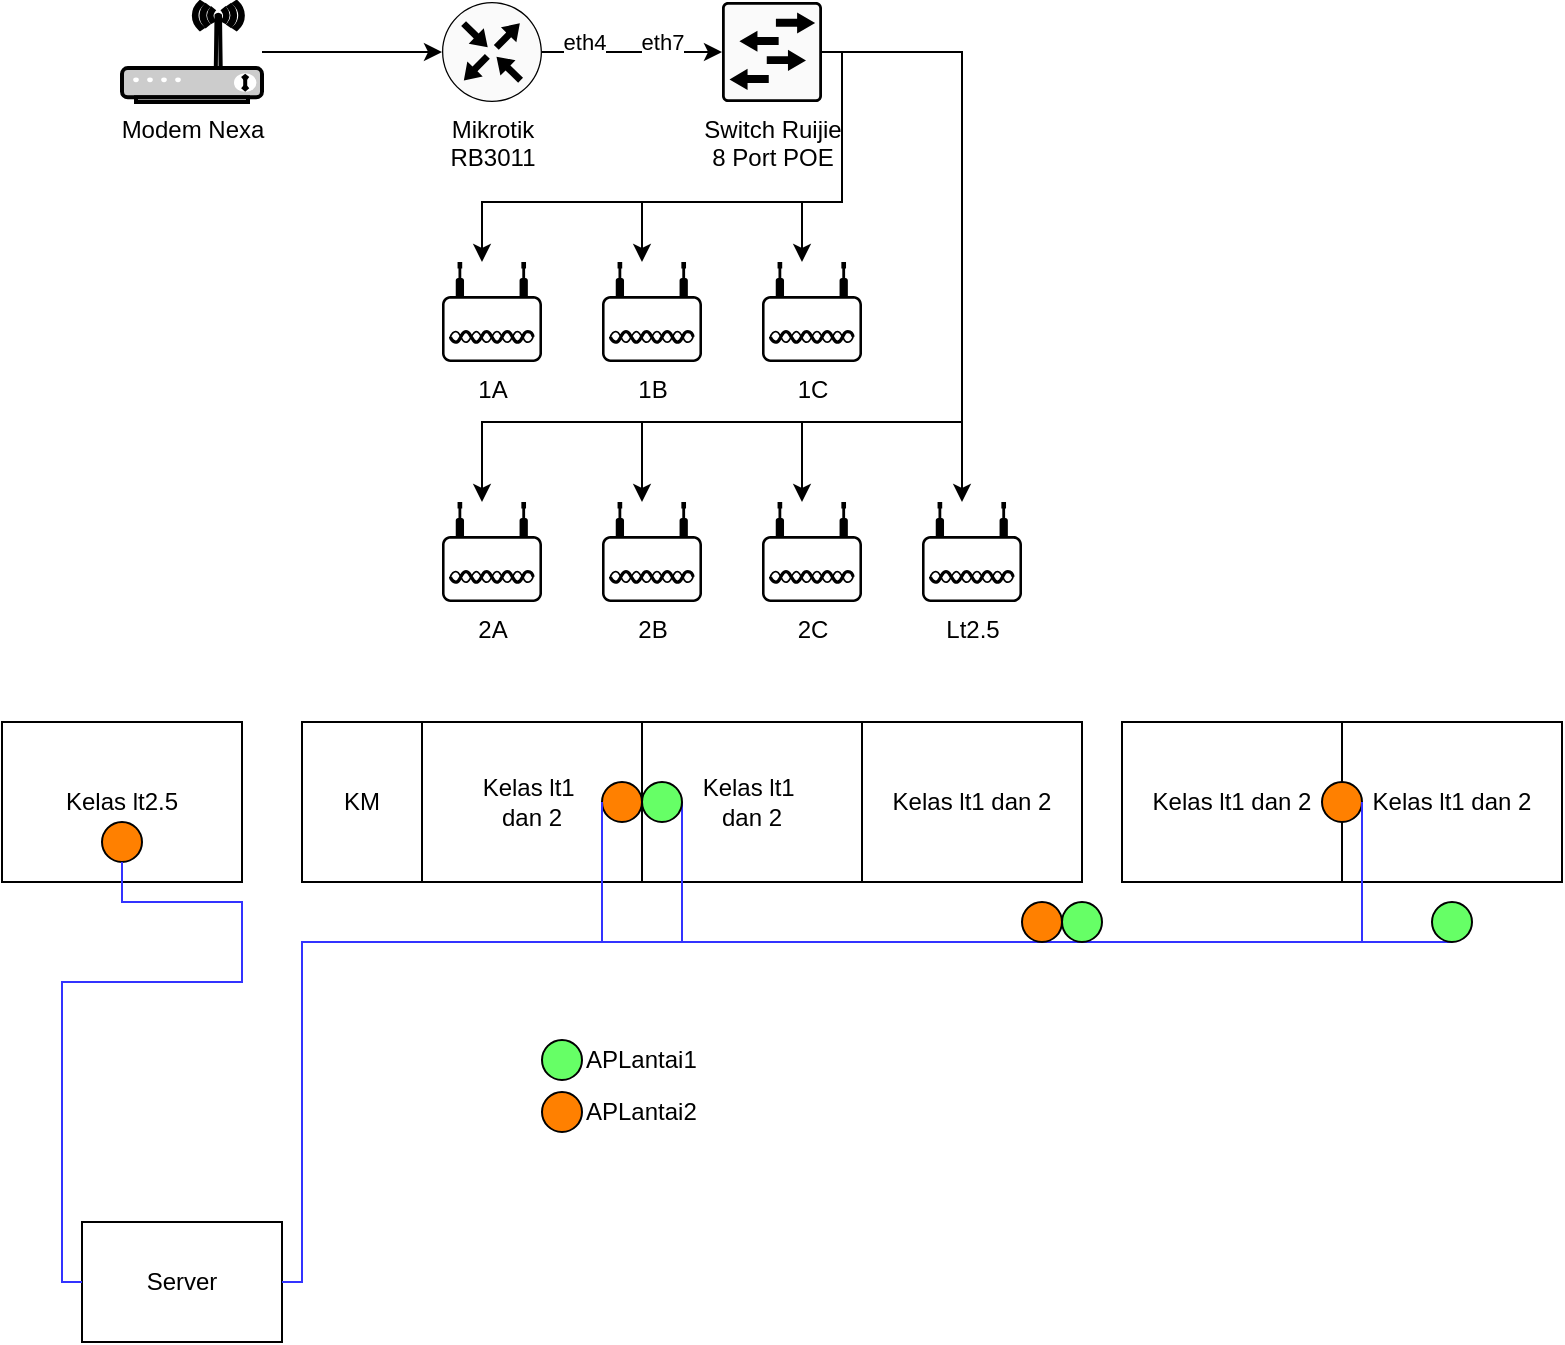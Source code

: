 <mxfile version="27.1.4">
  <diagram name="Halaman-1" id="ZWikzCEQHy2WKAv0dDQ_">
    <mxGraphModel dx="821" dy="689" grid="1" gridSize="10" guides="1" tooltips="1" connect="1" arrows="1" fold="1" page="1" pageScale="1" pageWidth="827" pageHeight="1169" math="0" shadow="0" adaptiveColors="simple">
      <root>
        <mxCell id="0" />
        <mxCell id="1" parent="0" />
        <mxCell id="s-CJSZ-t-h5Rf1pWgORS-7" value="" style="edgeStyle=orthogonalEdgeStyle;rounded=0;orthogonalLoop=1;jettySize=auto;html=1;" parent="1" source="s-CJSZ-t-h5Rf1pWgORS-1" target="s-CJSZ-t-h5Rf1pWgORS-2" edge="1">
          <mxGeometry relative="1" as="geometry" />
        </mxCell>
        <mxCell id="s-CJSZ-t-h5Rf1pWgORS-1" value="Modem Nexa" style="fontColor=#000000;verticalAlign=top;verticalLabelPosition=bottom;labelPosition=center;align=center;html=1;outlineConnect=0;fillColor=#CCCCCC;strokeColor=#000000;gradientColor=none;gradientDirection=north;strokeWidth=2;shape=mxgraph.networks.wireless_modem;" parent="1" vertex="1">
          <mxGeometry x="80" y="40" width="70" height="50" as="geometry" />
        </mxCell>
        <mxCell id="s-CJSZ-t-h5Rf1pWgORS-6" value="" style="edgeStyle=orthogonalEdgeStyle;rounded=0;orthogonalLoop=1;jettySize=auto;html=1;" parent="1" source="s-CJSZ-t-h5Rf1pWgORS-2" target="s-CJSZ-t-h5Rf1pWgORS-5" edge="1">
          <mxGeometry relative="1" as="geometry" />
        </mxCell>
        <mxCell id="s-CJSZ-t-h5Rf1pWgORS-31" value="eth7" style="edgeLabel;html=1;align=center;verticalAlign=middle;resizable=0;points=[];" parent="s-CJSZ-t-h5Rf1pWgORS-6" vertex="1" connectable="0">
          <mxGeometry x="0.727" y="-3" relative="1" as="geometry">
            <mxPoint x="-18" y="-8" as="offset" />
          </mxGeometry>
        </mxCell>
        <mxCell id="s-CJSZ-t-h5Rf1pWgORS-32" value="eth4" style="edgeLabel;html=1;align=center;verticalAlign=middle;resizable=0;points=[];" parent="s-CJSZ-t-h5Rf1pWgORS-6" vertex="1" connectable="0">
          <mxGeometry x="-0.814" y="-1" relative="1" as="geometry">
            <mxPoint x="12" y="-6" as="offset" />
          </mxGeometry>
        </mxCell>
        <mxCell id="s-CJSZ-t-h5Rf1pWgORS-2" value="Mikrotik&lt;div&gt;RB3011&lt;/div&gt;" style="sketch=0;points=[[0.5,0,0],[1,0.5,0],[0.5,1,0],[0,0.5,0],[0.145,0.145,0],[0.856,0.145,0],[0.855,0.856,0],[0.145,0.855,0]];verticalLabelPosition=bottom;html=1;verticalAlign=top;aspect=fixed;align=center;pointerEvents=1;shape=mxgraph.cisco19.rect;prIcon=router;fillColor=#FAFAFA;strokeColor=#000000;" parent="1" vertex="1">
          <mxGeometry x="240" y="40" width="50" height="50" as="geometry" />
        </mxCell>
        <mxCell id="s-CJSZ-t-h5Rf1pWgORS-15" style="edgeStyle=orthogonalEdgeStyle;rounded=0;orthogonalLoop=1;jettySize=auto;html=1;entryX=0.4;entryY=0;entryDx=0;entryDy=0;entryPerimeter=0;" parent="1" source="s-CJSZ-t-h5Rf1pWgORS-5" target="s-CJSZ-t-h5Rf1pWgORS-8" edge="1">
          <mxGeometry relative="1" as="geometry">
            <mxPoint x="270" y="180" as="targetPoint" />
            <Array as="points">
              <mxPoint x="440" y="65" />
              <mxPoint x="440" y="140" />
              <mxPoint x="260" y="140" />
            </Array>
          </mxGeometry>
        </mxCell>
        <mxCell id="s-CJSZ-t-h5Rf1pWgORS-5" value="Switch Ruijie&lt;div&gt;8 Port POE&lt;/div&gt;" style="sketch=0;points=[[0.015,0.015,0],[0.985,0.015,0],[0.985,0.985,0],[0.015,0.985,0],[0.25,0,0],[0.5,0,0],[0.75,0,0],[1,0.25,0],[1,0.5,0],[1,0.75,0],[0.75,1,0],[0.5,1,0],[0.25,1,0],[0,0.75,0],[0,0.5,0],[0,0.25,0]];verticalLabelPosition=bottom;html=1;verticalAlign=top;aspect=fixed;align=center;pointerEvents=1;shape=mxgraph.cisco19.rect;prIcon=l2_switch;fillColor=#FAFAFA;strokeColor=#000000;" parent="1" vertex="1">
          <mxGeometry x="380" y="40" width="50" height="50" as="geometry" />
        </mxCell>
        <mxCell id="s-CJSZ-t-h5Rf1pWgORS-8" value="1A" style="points=[[0.03,0.36,0],[0.18,0,0],[0.5,0.34,0],[0.82,0,0],[0.97,0.36,0],[1,0.67,0],[0.975,0.975,0],[0.5,1,0],[0.025,0.975,0],[0,0.67,0]];verticalLabelPosition=bottom;sketch=0;html=1;verticalAlign=top;aspect=fixed;align=center;pointerEvents=1;shape=mxgraph.cisco19.wireless_access_point;fillColor=light-dark(#000000,#000000);strokeColor=none;" parent="1" vertex="1">
          <mxGeometry x="240" y="170" width="50" height="50" as="geometry" />
        </mxCell>
        <mxCell id="s-CJSZ-t-h5Rf1pWgORS-9" value="1B" style="points=[[0.03,0.36,0],[0.18,0,0],[0.5,0.34,0],[0.82,0,0],[0.97,0.36,0],[1,0.67,0],[0.975,0.975,0],[0.5,1,0],[0.025,0.975,0],[0,0.67,0]];verticalLabelPosition=bottom;sketch=0;html=1;verticalAlign=top;aspect=fixed;align=center;pointerEvents=1;shape=mxgraph.cisco19.wireless_access_point;fillColor=light-dark(#000000,#000000);strokeColor=none;" parent="1" vertex="1">
          <mxGeometry x="320" y="170" width="50" height="50" as="geometry" />
        </mxCell>
        <mxCell id="s-CJSZ-t-h5Rf1pWgORS-10" value="1C" style="points=[[0.03,0.36,0],[0.18,0,0],[0.5,0.34,0],[0.82,0,0],[0.97,0.36,0],[1,0.67,0],[0.975,0.975,0],[0.5,1,0],[0.025,0.975,0],[0,0.67,0]];verticalLabelPosition=bottom;sketch=0;html=1;verticalAlign=top;aspect=fixed;align=center;pointerEvents=1;shape=mxgraph.cisco19.wireless_access_point;fillColor=light-dark(#000000,#000000);strokeColor=none;" parent="1" vertex="1">
          <mxGeometry x="400" y="170" width="50" height="50" as="geometry" />
        </mxCell>
        <mxCell id="s-CJSZ-t-h5Rf1pWgORS-11" value="2A" style="points=[[0.03,0.36,0],[0.18,0,0],[0.5,0.34,0],[0.82,0,0],[0.97,0.36,0],[1,0.67,0],[0.975,0.975,0],[0.5,1,0],[0.025,0.975,0],[0,0.67,0]];verticalLabelPosition=bottom;sketch=0;html=1;verticalAlign=top;aspect=fixed;align=center;pointerEvents=1;shape=mxgraph.cisco19.wireless_access_point;fillColor=light-dark(#000000,#000000);strokeColor=none;fillStyle=solid;" parent="1" vertex="1">
          <mxGeometry x="240" y="290" width="50" height="50" as="geometry" />
        </mxCell>
        <mxCell id="s-CJSZ-t-h5Rf1pWgORS-12" value="2B" style="points=[[0.03,0.36,0],[0.18,0,0],[0.5,0.34,0],[0.82,0,0],[0.97,0.36,0],[1,0.67,0],[0.975,0.975,0],[0.5,1,0],[0.025,0.975,0],[0,0.67,0]];verticalLabelPosition=bottom;sketch=0;html=1;verticalAlign=top;aspect=fixed;align=center;pointerEvents=1;shape=mxgraph.cisco19.wireless_access_point;fillColor=light-dark(#000000,#000000);strokeColor=none;fillStyle=solid;" parent="1" vertex="1">
          <mxGeometry x="320" y="290" width="50" height="50" as="geometry" />
        </mxCell>
        <mxCell id="s-CJSZ-t-h5Rf1pWgORS-13" value="2C" style="points=[[0.03,0.36,0],[0.18,0,0],[0.5,0.34,0],[0.82,0,0],[0.97,0.36,0],[1,0.67,0],[0.975,0.975,0],[0.5,1,0],[0.025,0.975,0],[0,0.67,0]];verticalLabelPosition=bottom;sketch=0;html=1;verticalAlign=top;aspect=fixed;align=center;pointerEvents=1;shape=mxgraph.cisco19.wireless_access_point;fillColor=light-dark(#000000,#000000);strokeColor=none;fillStyle=solid;" parent="1" vertex="1">
          <mxGeometry x="400" y="290" width="50" height="50" as="geometry" />
        </mxCell>
        <mxCell id="s-CJSZ-t-h5Rf1pWgORS-14" value="Lt2.5" style="points=[[0.03,0.36,0],[0.18,0,0],[0.5,0.34,0],[0.82,0,0],[0.97,0.36,0],[1,0.67,0],[0.975,0.975,0],[0.5,1,0],[0.025,0.975,0],[0,0.67,0]];verticalLabelPosition=bottom;sketch=0;html=1;verticalAlign=top;aspect=fixed;align=center;pointerEvents=1;shape=mxgraph.cisco19.wireless_access_point;fillColor=light-dark(#000000,#000000);strokeColor=none;fillStyle=solid;" parent="1" vertex="1">
          <mxGeometry x="480" y="290" width="50" height="50" as="geometry" />
        </mxCell>
        <mxCell id="s-CJSZ-t-h5Rf1pWgORS-17" value="" style="endArrow=classic;html=1;rounded=0;entryX=0.4;entryY=0;entryDx=0;entryDy=0;entryPerimeter=0;" parent="1" target="s-CJSZ-t-h5Rf1pWgORS-9" edge="1">
          <mxGeometry width="50" height="50" relative="1" as="geometry">
            <mxPoint x="340" y="140" as="sourcePoint" />
            <mxPoint x="180" y="280" as="targetPoint" />
          </mxGeometry>
        </mxCell>
        <mxCell id="s-CJSZ-t-h5Rf1pWgORS-18" value="" style="endArrow=classic;html=1;rounded=0;entryX=0.4;entryY=0;entryDx=0;entryDy=0;entryPerimeter=0;" parent="1" target="s-CJSZ-t-h5Rf1pWgORS-10" edge="1">
          <mxGeometry width="50" height="50" relative="1" as="geometry">
            <mxPoint x="420" y="140" as="sourcePoint" />
            <mxPoint x="550" y="160" as="targetPoint" />
          </mxGeometry>
        </mxCell>
        <mxCell id="s-CJSZ-t-h5Rf1pWgORS-19" style="edgeStyle=orthogonalEdgeStyle;rounded=0;orthogonalLoop=1;jettySize=auto;html=1;entryX=0.4;entryY=0;entryDx=0;entryDy=0;entryPerimeter=0;" parent="1" source="s-CJSZ-t-h5Rf1pWgORS-5" target="s-CJSZ-t-h5Rf1pWgORS-11" edge="1">
          <mxGeometry relative="1" as="geometry">
            <Array as="points">
              <mxPoint x="500" y="65" />
              <mxPoint x="500" y="250" />
              <mxPoint x="260" y="250" />
            </Array>
          </mxGeometry>
        </mxCell>
        <mxCell id="s-CJSZ-t-h5Rf1pWgORS-20" value="" style="endArrow=classic;html=1;rounded=0;entryX=0.4;entryY=0;entryDx=0;entryDy=0;entryPerimeter=0;" parent="1" target="s-CJSZ-t-h5Rf1pWgORS-12" edge="1">
          <mxGeometry width="50" height="50" relative="1" as="geometry">
            <mxPoint x="340" y="250" as="sourcePoint" />
            <mxPoint x="310" y="310" as="targetPoint" />
          </mxGeometry>
        </mxCell>
        <mxCell id="s-CJSZ-t-h5Rf1pWgORS-21" value="" style="endArrow=classic;html=1;rounded=0;entryX=0.4;entryY=0;entryDx=0;entryDy=0;entryPerimeter=0;" parent="1" target="s-CJSZ-t-h5Rf1pWgORS-13" edge="1">
          <mxGeometry width="50" height="50" relative="1" as="geometry">
            <mxPoint x="420" y="250" as="sourcePoint" />
            <mxPoint x="350" y="280" as="targetPoint" />
          </mxGeometry>
        </mxCell>
        <mxCell id="s-CJSZ-t-h5Rf1pWgORS-22" value="" style="endArrow=classic;html=1;rounded=0;entryX=0.4;entryY=0;entryDx=0;entryDy=0;entryPerimeter=0;" parent="1" target="s-CJSZ-t-h5Rf1pWgORS-14" edge="1">
          <mxGeometry width="50" height="50" relative="1" as="geometry">
            <mxPoint x="500" y="250" as="sourcePoint" />
            <mxPoint x="430" y="280" as="targetPoint" />
          </mxGeometry>
        </mxCell>
        <mxCell id="VRBAC_2ObA0FO26ys0ne-1" value="Kelas lt1&amp;nbsp;&lt;div&gt;dan 2&lt;/div&gt;" style="rounded=0;whiteSpace=wrap;html=1;" vertex="1" parent="1">
          <mxGeometry x="230" y="400" width="110" height="80" as="geometry" />
        </mxCell>
        <mxCell id="VRBAC_2ObA0FO26ys0ne-3" value="Kelas lt1&amp;nbsp;&lt;div&gt;dan 2&lt;/div&gt;" style="rounded=0;whiteSpace=wrap;html=1;" vertex="1" parent="1">
          <mxGeometry x="340" y="400" width="110" height="80" as="geometry" />
        </mxCell>
        <mxCell id="VRBAC_2ObA0FO26ys0ne-4" value="Kelas lt1 dan 2" style="rounded=0;whiteSpace=wrap;html=1;" vertex="1" parent="1">
          <mxGeometry x="580" y="400" width="110" height="80" as="geometry" />
        </mxCell>
        <mxCell id="VRBAC_2ObA0FO26ys0ne-5" value="KM" style="rounded=0;whiteSpace=wrap;html=1;" vertex="1" parent="1">
          <mxGeometry x="170" y="400" width="60" height="80" as="geometry" />
        </mxCell>
        <mxCell id="VRBAC_2ObA0FO26ys0ne-7" value="Kelas lt2.5" style="rounded=0;whiteSpace=wrap;html=1;" vertex="1" parent="1">
          <mxGeometry x="20" y="400" width="120" height="80" as="geometry" />
        </mxCell>
        <mxCell id="VRBAC_2ObA0FO26ys0ne-8" value="Server" style="rounded=0;whiteSpace=wrap;html=1;" vertex="1" parent="1">
          <mxGeometry x="60" y="650" width="100" height="60" as="geometry" />
        </mxCell>
        <mxCell id="VRBAC_2ObA0FO26ys0ne-9" value="" style="endArrow=none;html=1;rounded=0;exitX=1;exitY=0.5;exitDx=0;exitDy=0;strokeColor=#3333FF;entryX=0.5;entryY=1;entryDx=0;entryDy=0;" edge="1" parent="1" source="VRBAC_2ObA0FO26ys0ne-8" target="VRBAC_2ObA0FO26ys0ne-11">
          <mxGeometry width="50" height="50" relative="1" as="geometry">
            <mxPoint x="390" y="510" as="sourcePoint" />
            <mxPoint x="700" y="510" as="targetPoint" />
            <Array as="points">
              <mxPoint x="170" y="680" />
              <mxPoint x="170" y="510" />
            </Array>
          </mxGeometry>
        </mxCell>
        <mxCell id="VRBAC_2ObA0FO26ys0ne-10" value="" style="endArrow=none;html=1;rounded=0;strokeColor=#3333FF;" edge="1" parent="1">
          <mxGeometry width="50" height="50" relative="1" as="geometry">
            <mxPoint x="360" y="510" as="sourcePoint" />
            <mxPoint x="360" y="440" as="targetPoint" />
          </mxGeometry>
        </mxCell>
        <mxCell id="VRBAC_2ObA0FO26ys0ne-11" value="" style="ellipse;whiteSpace=wrap;html=1;aspect=fixed;fillColor=#66FF66;" vertex="1" parent="1">
          <mxGeometry x="735" y="490" width="20" height="20" as="geometry" />
        </mxCell>
        <mxCell id="VRBAC_2ObA0FO26ys0ne-12" value="" style="ellipse;whiteSpace=wrap;html=1;aspect=fixed;fillColor=#66FF66;" vertex="1" parent="1">
          <mxGeometry x="550" y="490" width="20" height="20" as="geometry" />
        </mxCell>
        <mxCell id="VRBAC_2ObA0FO26ys0ne-14" value="Kelas lt1 dan 2" style="rounded=0;whiteSpace=wrap;html=1;" vertex="1" parent="1">
          <mxGeometry x="450" y="400" width="110" height="80" as="geometry" />
        </mxCell>
        <mxCell id="VRBAC_2ObA0FO26ys0ne-15" value="" style="ellipse;whiteSpace=wrap;html=1;aspect=fixed;fillColor=#66FF66;" vertex="1" parent="1">
          <mxGeometry x="340" y="430" width="20" height="20" as="geometry" />
        </mxCell>
        <mxCell id="VRBAC_2ObA0FO26ys0ne-16" value="Kelas lt1 dan 2" style="rounded=0;whiteSpace=wrap;html=1;" vertex="1" parent="1">
          <mxGeometry x="690" y="400" width="110" height="80" as="geometry" />
        </mxCell>
        <mxCell id="VRBAC_2ObA0FO26ys0ne-17" value="" style="ellipse;whiteSpace=wrap;html=1;aspect=fixed;fillColor=#FF8000;" vertex="1" parent="1">
          <mxGeometry x="680" y="430" width="20" height="20" as="geometry" />
        </mxCell>
        <mxCell id="VRBAC_2ObA0FO26ys0ne-18" value="" style="endArrow=none;html=1;rounded=0;strokeColor=#3333FF;" edge="1" parent="1">
          <mxGeometry width="50" height="50" relative="1" as="geometry">
            <mxPoint x="700" y="510" as="sourcePoint" />
            <mxPoint x="700" y="440" as="targetPoint" />
          </mxGeometry>
        </mxCell>
        <mxCell id="VRBAC_2ObA0FO26ys0ne-19" value="" style="ellipse;whiteSpace=wrap;html=1;aspect=fixed;fillColor=#FF8000;" vertex="1" parent="1">
          <mxGeometry x="320" y="430" width="20" height="20" as="geometry" />
        </mxCell>
        <mxCell id="VRBAC_2ObA0FO26ys0ne-20" value="" style="endArrow=none;html=1;rounded=0;strokeColor=#3333FF;" edge="1" parent="1">
          <mxGeometry width="50" height="50" relative="1" as="geometry">
            <mxPoint x="320" y="510" as="sourcePoint" />
            <mxPoint x="320" y="440" as="targetPoint" />
          </mxGeometry>
        </mxCell>
        <mxCell id="VRBAC_2ObA0FO26ys0ne-21" value="" style="ellipse;whiteSpace=wrap;html=1;aspect=fixed;fillColor=#FF8000;" vertex="1" parent="1">
          <mxGeometry x="530" y="490" width="20" height="20" as="geometry" />
        </mxCell>
        <mxCell id="VRBAC_2ObA0FO26ys0ne-22" value="" style="ellipse;whiteSpace=wrap;html=1;aspect=fixed;fillColor=#FF8000;" vertex="1" parent="1">
          <mxGeometry x="70" y="450" width="20" height="20" as="geometry" />
        </mxCell>
        <mxCell id="VRBAC_2ObA0FO26ys0ne-24" value="" style="endArrow=none;html=1;rounded=0;exitX=0;exitY=0.5;exitDx=0;exitDy=0;strokeColor=#3333FF;" edge="1" parent="1" source="VRBAC_2ObA0FO26ys0ne-8">
          <mxGeometry width="50" height="50" relative="1" as="geometry">
            <mxPoint x="20" y="640" as="sourcePoint" />
            <mxPoint x="80" y="470" as="targetPoint" />
            <Array as="points">
              <mxPoint x="50" y="680" />
              <mxPoint x="50" y="530" />
              <mxPoint x="140" y="530" />
              <mxPoint x="140" y="490" />
              <mxPoint x="80" y="490" />
            </Array>
          </mxGeometry>
        </mxCell>
        <mxCell id="VRBAC_2ObA0FO26ys0ne-25" value="APLantai1" style="ellipse;whiteSpace=wrap;html=1;aspect=fixed;fillColor=#66FF66;align=left;labelPosition=right;verticalLabelPosition=middle;verticalAlign=middle;" vertex="1" parent="1">
          <mxGeometry x="290" y="559" width="20" height="20" as="geometry" />
        </mxCell>
        <mxCell id="VRBAC_2ObA0FO26ys0ne-26" value="APLantai2" style="ellipse;whiteSpace=wrap;html=1;aspect=fixed;fillColor=#FF8000;align=left;labelPosition=right;verticalLabelPosition=middle;verticalAlign=middle;" vertex="1" parent="1">
          <mxGeometry x="290" y="585" width="20" height="20" as="geometry" />
        </mxCell>
      </root>
    </mxGraphModel>
  </diagram>
</mxfile>
